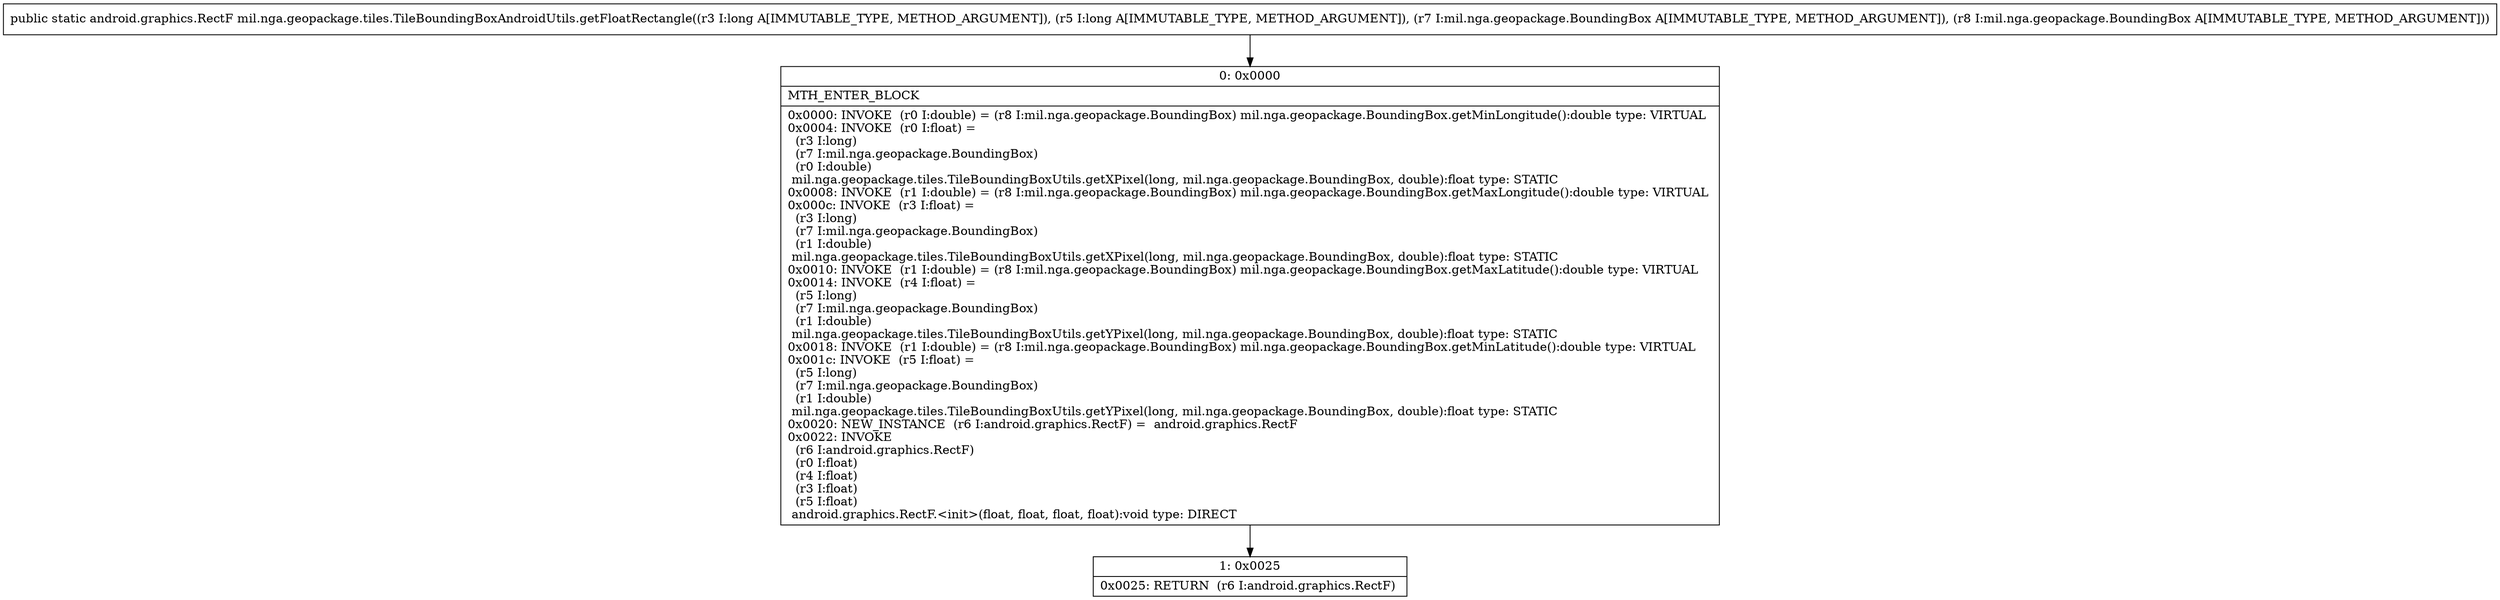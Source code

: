 digraph "CFG formil.nga.geopackage.tiles.TileBoundingBoxAndroidUtils.getFloatRectangle(JJLmil\/nga\/geopackage\/BoundingBox;Lmil\/nga\/geopackage\/BoundingBox;)Landroid\/graphics\/RectF;" {
Node_0 [shape=record,label="{0\:\ 0x0000|MTH_ENTER_BLOCK\l|0x0000: INVOKE  (r0 I:double) = (r8 I:mil.nga.geopackage.BoundingBox) mil.nga.geopackage.BoundingBox.getMinLongitude():double type: VIRTUAL \l0x0004: INVOKE  (r0 I:float) = \l  (r3 I:long)\l  (r7 I:mil.nga.geopackage.BoundingBox)\l  (r0 I:double)\l mil.nga.geopackage.tiles.TileBoundingBoxUtils.getXPixel(long, mil.nga.geopackage.BoundingBox, double):float type: STATIC \l0x0008: INVOKE  (r1 I:double) = (r8 I:mil.nga.geopackage.BoundingBox) mil.nga.geopackage.BoundingBox.getMaxLongitude():double type: VIRTUAL \l0x000c: INVOKE  (r3 I:float) = \l  (r3 I:long)\l  (r7 I:mil.nga.geopackage.BoundingBox)\l  (r1 I:double)\l mil.nga.geopackage.tiles.TileBoundingBoxUtils.getXPixel(long, mil.nga.geopackage.BoundingBox, double):float type: STATIC \l0x0010: INVOKE  (r1 I:double) = (r8 I:mil.nga.geopackage.BoundingBox) mil.nga.geopackage.BoundingBox.getMaxLatitude():double type: VIRTUAL \l0x0014: INVOKE  (r4 I:float) = \l  (r5 I:long)\l  (r7 I:mil.nga.geopackage.BoundingBox)\l  (r1 I:double)\l mil.nga.geopackage.tiles.TileBoundingBoxUtils.getYPixel(long, mil.nga.geopackage.BoundingBox, double):float type: STATIC \l0x0018: INVOKE  (r1 I:double) = (r8 I:mil.nga.geopackage.BoundingBox) mil.nga.geopackage.BoundingBox.getMinLatitude():double type: VIRTUAL \l0x001c: INVOKE  (r5 I:float) = \l  (r5 I:long)\l  (r7 I:mil.nga.geopackage.BoundingBox)\l  (r1 I:double)\l mil.nga.geopackage.tiles.TileBoundingBoxUtils.getYPixel(long, mil.nga.geopackage.BoundingBox, double):float type: STATIC \l0x0020: NEW_INSTANCE  (r6 I:android.graphics.RectF) =  android.graphics.RectF \l0x0022: INVOKE  \l  (r6 I:android.graphics.RectF)\l  (r0 I:float)\l  (r4 I:float)\l  (r3 I:float)\l  (r5 I:float)\l android.graphics.RectF.\<init\>(float, float, float, float):void type: DIRECT \l}"];
Node_1 [shape=record,label="{1\:\ 0x0025|0x0025: RETURN  (r6 I:android.graphics.RectF) \l}"];
MethodNode[shape=record,label="{public static android.graphics.RectF mil.nga.geopackage.tiles.TileBoundingBoxAndroidUtils.getFloatRectangle((r3 I:long A[IMMUTABLE_TYPE, METHOD_ARGUMENT]), (r5 I:long A[IMMUTABLE_TYPE, METHOD_ARGUMENT]), (r7 I:mil.nga.geopackage.BoundingBox A[IMMUTABLE_TYPE, METHOD_ARGUMENT]), (r8 I:mil.nga.geopackage.BoundingBox A[IMMUTABLE_TYPE, METHOD_ARGUMENT])) }"];
MethodNode -> Node_0;
Node_0 -> Node_1;
}

